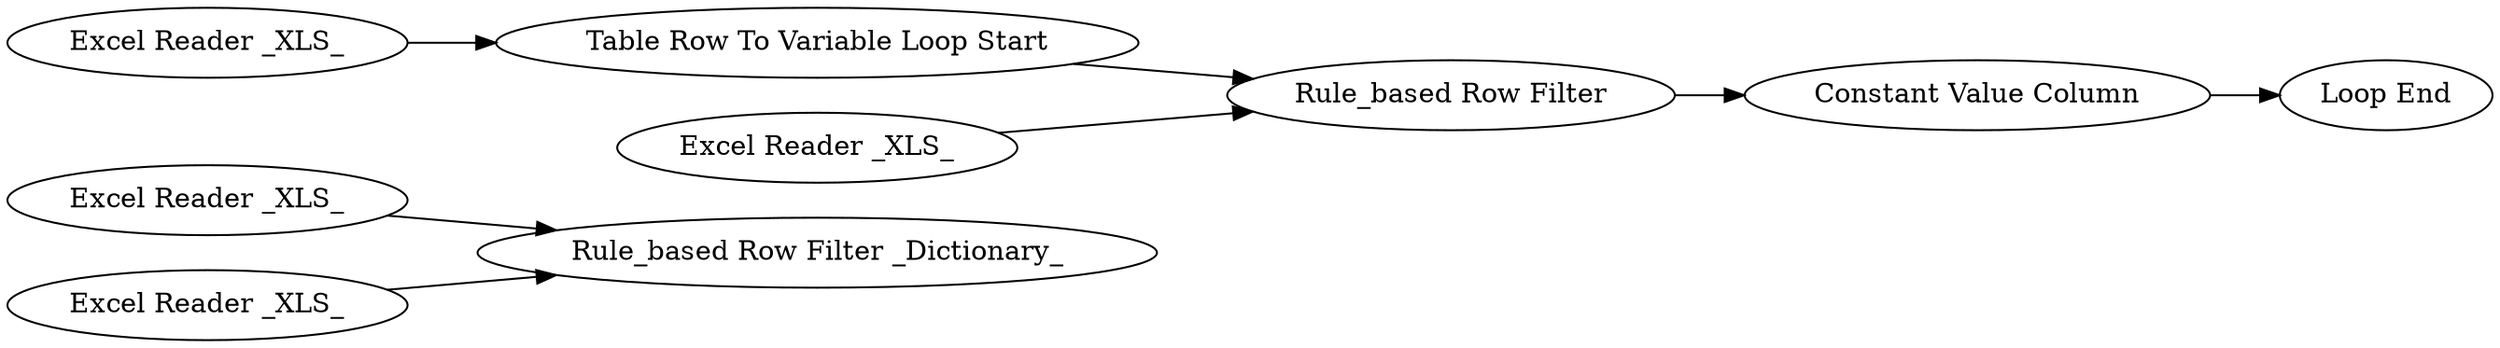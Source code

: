 digraph {
	60 [label="Rule_based Row Filter _Dictionary_"]
	62 [label="Excel Reader _XLS_"]
	63 [label="Excel Reader _XLS_"]
	66 [label="Table Row To Variable Loop Start"]
	67 [label="Rule_based Row Filter"]
	68 [label="Constant Value Column"]
	69 [label="Loop End"]
	70 [label="Excel Reader _XLS_"]
	71 [label="Excel Reader _XLS_"]
	62 -> 60
	63 -> 66
	66 -> 67
	67 -> 68
	68 -> 69
	70 -> 67
	71 -> 60
	rankdir=LR
}
